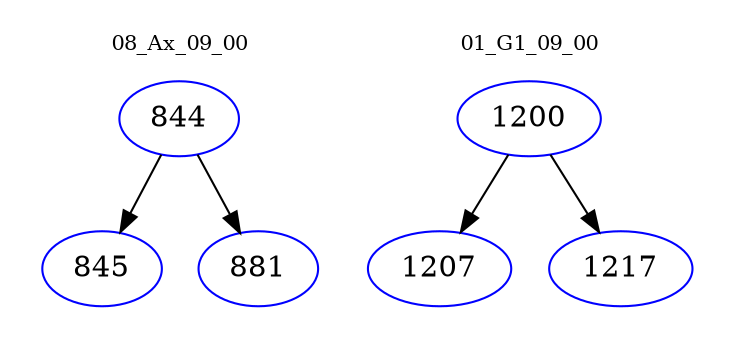 digraph{
subgraph cluster_0 {
color = white
label = "08_Ax_09_00";
fontsize=10;
T0_844 [label="844", color="blue"]
T0_844 -> T0_845 [color="black"]
T0_845 [label="845", color="blue"]
T0_844 -> T0_881 [color="black"]
T0_881 [label="881", color="blue"]
}
subgraph cluster_1 {
color = white
label = "01_G1_09_00";
fontsize=10;
T1_1200 [label="1200", color="blue"]
T1_1200 -> T1_1207 [color="black"]
T1_1207 [label="1207", color="blue"]
T1_1200 -> T1_1217 [color="black"]
T1_1217 [label="1217", color="blue"]
}
}
